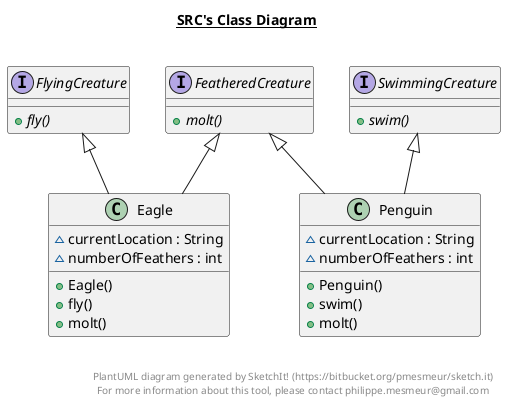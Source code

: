 @startuml

title __SRC's Class Diagram__\n


    class Eagle {
        ~ currentLocation : String
        ~ numberOfFeathers : int
        + Eagle()
        + fly()
        + molt()
    }

    interface FeatheredCreature {
        {abstract} + molt()
    }

    interface FlyingCreature {
        {abstract} + fly()
    }

    class Penguin {
        ~ currentLocation : String
        ~ numberOfFeathers : int
        + Penguin()
        + swim()
        + molt()
    }

  

    interface SwimmingCreature {
        {abstract} + swim()
    }


  Eagle -up-|> FlyingCreature
  Eagle -up-|> FeatheredCreature
  Penguin -up-|> SwimmingCreature
  Penguin -up-|> FeatheredCreature


right footer


PlantUML diagram generated by SketchIt! (https://bitbucket.org/pmesmeur/sketch.it)
For more information about this tool, please contact philippe.mesmeur@gmail.com
endfooter

@enduml

